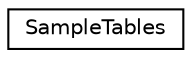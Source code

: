 digraph G
{
  edge [fontname="Helvetica",fontsize="10",labelfontname="Helvetica",labelfontsize="10"];
  node [fontname="Helvetica",fontsize="10",shape=record];
  rankdir=LR;
  Node1 [label="SampleTables",height=0.2,width=0.4,color="black", fillcolor="white", style="filled",URL="$d0/dea/structSampleTables.html"];
}
